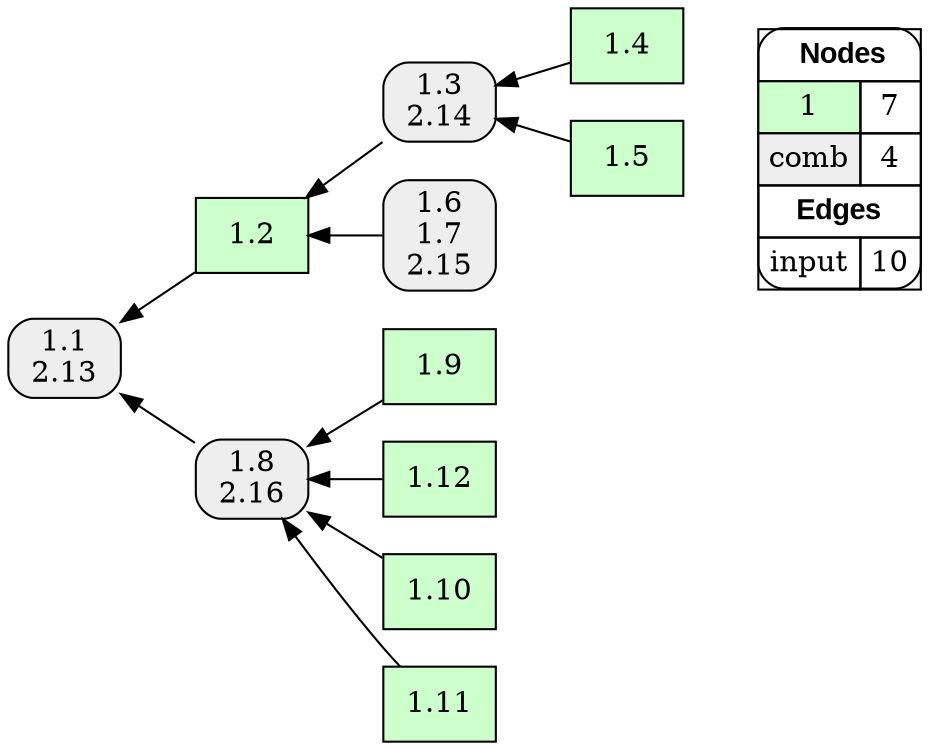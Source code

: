 digraph{
rankdir=RL
node[shape=box style=filled fillcolor="#CCFFCC"] 
"1.4"
"1.5"
"1.2"
"1.9"
"1.12"
"1.10"
"1.11"
node[shape=box style="filled,rounded" fillcolor="#EEEEEE"] 
"1.8\n2.16"
"1.1\n2.13"
"1.6\n1.7\n2.15"
"1.3\n2.14"
edge[arrowhead=normal style=solid color="#000000" constraint=true penwidth=1]
"1.2" -> "1.1\n2.13"
"1.5" -> "1.3\n2.14"
"1.8\n2.16" -> "1.1\n2.13"
"1.6\n1.7\n2.15" -> "1.2"
"1.11" -> "1.8\n2.16"
"1.4" -> "1.3\n2.14"
"1.3\n2.14" -> "1.2"
"1.9" -> "1.8\n2.16"
"1.10" -> "1.8\n2.16"
"1.12" -> "1.8\n2.16"
edge[arrowhead=normal style=dotted color="#000000" constraint=true penwidth=1]
node[shape=box] 
{rank=source Legend [fillcolor= white margin=0 label=< 
 <TABLE BORDER="0" CELLBORDER="1" CELLSPACING="0" CELLPADDING="4"> 
<TR> <TD COLSPAN="2"><font face="Arial Black"> Nodes</font></TD> </TR> 
<TR> 
 <TD bgcolor="#CCFFCC">1</TD> 
 <TD>7</TD> 
 </TR> 
<TR> 
 <TD bgcolor="#EEEEEE">comb</TD> 
 <TD>4</TD> 
 </TR> 
<TR> <TD COLSPAN="2"><font face = "Arial Black"> Edges </font></TD> </TR> 
<TR> 
 <TD><font color ="#000000">input</font></TD> 
 <TD>10</TD> 
 </TR> 
</TABLE> 
 >] } 
}